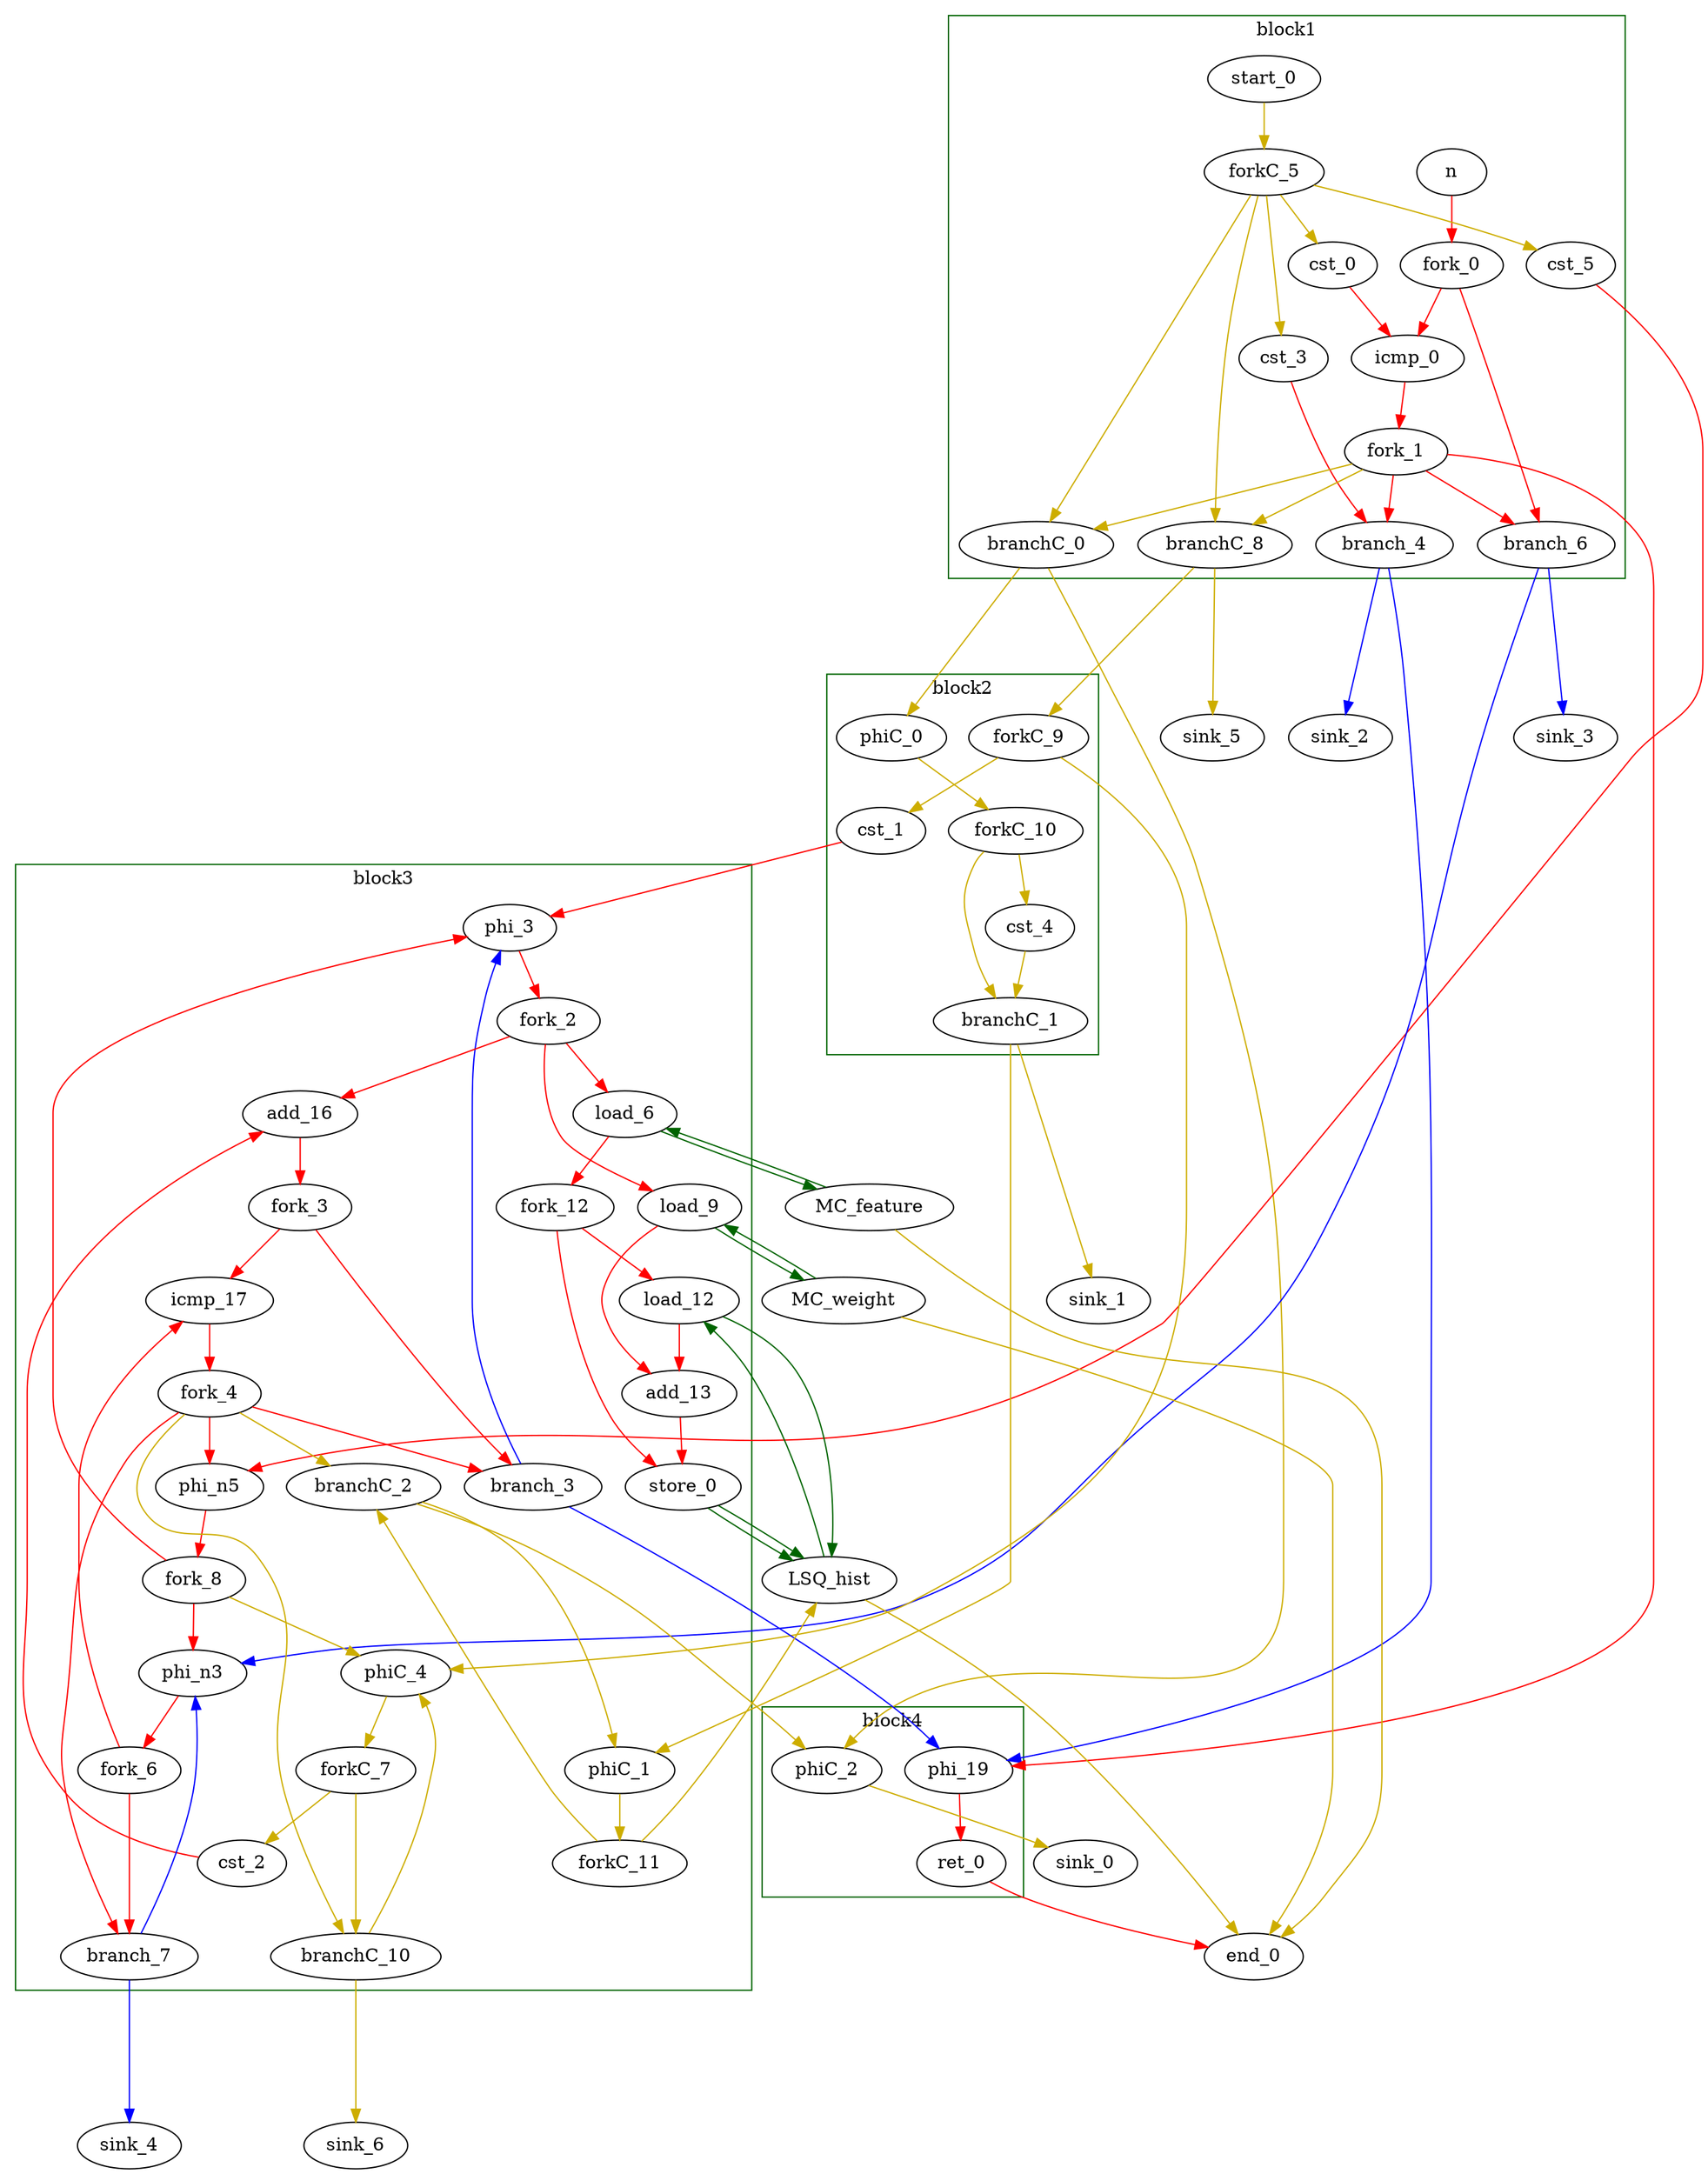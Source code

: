 Digraph G {
	splines=spline;
//DHLS version: 0.1.1" [shape = "none" pos = "20,20!"]

	subgraph cluster_0 {
	color = "darkgreen";
		label = "block1";
		"n" [type = "Entry", bbID= 1, in = "in1:32", out = "out1:32"];
		"cst_0" [type = "Constant", bbID= 1, in = "in1:32", out = "out1:32", value = "0x00000000"];
		"icmp_0" [type = "Operator", bbID= 1, op = "icmp_sgt_op", in = "in1:32 in2:32 ", out = "out1:1 ", delay=1.530, latency=0, II=1];
		"cst_3" [type = "Constant", bbID= 1, in = "in1:32", out = "out1:32", value = "0x00000000"];
		"start_0" [type = "Entry", control= "true", bbID= 1, in = "in1:0", out = "out1:0"];
		"branchC_0" [type = "Branch", bbID= 1,  in = "in1:0 in2?:1", out = "out1+:0 out2-:0"];
		"cst_5" [type = "Constant", bbID= 1, in = "in1:32", out = "out1:32", value = "0x00000001"];
		"branch_4" [type = "Branch", bbID= 1,  in = "in1:32 in2?:1", out = "out1+:32 out2-:32"];
		"branch_6" [type = "Branch", bbID= 1,  in = "in1:32 in2?:1*i", out = "out1+:32 out2-:32"];
		"branchC_8" [type = "Branch", bbID= 1,  in = "in1:0 in2?:1*i", out = "out1+:0 out2-:0"];
		"fork_0" [type = "Fork", bbID= 1, in = "in1:32", out = "out1:32 out2:32 "];
		"fork_1" [type = "Fork", bbID= 1, in = "in1:32", out = "out1:32 out2:32 out3:32 out4:32 out5:32 "];
		"forkC_5" [type = "Fork", bbID= 1, in = "in1:0", out = "out1:0 out2:0 out3:0 out4:0 out5:0 "];

	}

	subgraph cluster_1 {
	color = "darkgreen";
		label = "block2";
		"cst_1" [type = "Constant", bbID= 2, in = "in1:32", out = "out1:32", value = "0x00000000"];
		"phiC_0" [type = "Merge", bbID= 2, in = "in1:0 ", out = "out1:0", delay=0.166];
		"branchC_1" [type = "Branch", bbID= 2,  in = "in1:0 in2?:1", out = "out1+:0 out2-:0"];
		"cst_4" [type = "Constant", bbID= 2, in = "in1:32", out = "out1:32", value = "0x00000001"];
		"forkC_9" [type = "Fork", bbID= 2, in = "in1:0", out = "out1:0 out2:0 "];
		"forkC_10" [type = "Fork", bbID= 2, in = "in1:0", out = "out1:0 out2:0 "];

	}

	subgraph cluster_2 {
	color = "darkgreen";
		label = "block3";
		"phi_3" [type = "Mux", bbID= 3, in = "in1?:1 in2:32 in3:32 ", out = "out1:32", delay=0.366];
		"load_6" [type = "Operator", bbID= 3, op = "mc_load_op",bbID= 3, portId= 0, offset= 0, in = "in1:32 in2:32", out = "out1:32 out2:32 ", delay=0.000, latency=2, II=1];
		"load_9" [type = "Operator", bbID= 3, op = "mc_load_op",bbID= 3, portId= 0, offset= 0, in = "in1:32 in2:32", out = "out1:32 out2:32 ", delay=0.000, latency=2, II=1];
		"load_12" [type = "Operator", bbID= 3, op = "lsq_load_op",bbID= 3, portId= 0, offset= 0, in = "in1:32 in2:32", out = "out1:32 out2:32 ", delay=0.000, latency=5, II=1];
		"add_13" [type = "Operator", bbID= 3, op = "add_op", in = "in1:32 in2:32 ", out = "out1:32 ", delay=1.693, latency=0, II=1];
		"store_0" [type = "Operator", bbID= 3, op = "lsq_store_op",bbID= 3, portId= 0, offset= 1, in = "in1:32 in2:32 ", out = "out1:32 out2:32", delay=0.000, latency=0, II=1];
		"cst_2" [type = "Constant", bbID= 3, in = "in1:32", out = "out1:32", value = "0x00000001"];
		"add_16" [type = "Operator", bbID= 3, op = "add_op", in = "in1:32 in2:32 ", out = "out1:32 ", delay=1.693, latency=0, II=1];
		"icmp_17" [type = "Operator", bbID= 3, op = "icmp_slt_op", in = "in1:32 in2:32 ", out = "out1:1 ", delay=1.530, latency=0, II=1];
		"phiC_1" [type = "Merge", bbID= 3, in = "in1:0 in2:0 ", out = "out1:0", delay=0.166];
		"branchC_2" [type = "Branch", bbID= 3,  in = "in1:0 in2?:1", out = "out1+:0 out2-:0"];
		"phi_n3" [type = "Mux", bbID= 3, in = "in1?:1 in2:32 in3:32 ", out = "out1:32", delay=0.366];
		"phiC_4" [type = "Mux", bbID= 3, in = "in1?:1 in2:0 in3:0 ", out = "out1:0", delay=0.166];
		"branch_3" [type = "Branch", bbID= 3,  in = "in1:32 in2?:1*i", out = "out1+:32 out2-:32"];
		"phi_n5" [type = "Merge", bbID= 3, in = "in1:32 in2:32*i ", out = "out1:32", delay=0.366];
		"branch_7" [type = "Branch", bbID= 3,  in = "in1:32 in2?:1*i", out = "out1+:32 out2-:32"];
		"branchC_10" [type = "Branch", bbID= 3,  in = "in1:0 in2?:1*i", out = "out1+:0 out2-:0"];
		"fork_2" [type = "Fork", bbID= 3, in = "in1:32", out = "out1:32 out2:32 out3:32 "];
		"fork_3" [type = "Fork", bbID= 3, in = "in1:32", out = "out1:32 out2:32 "];
		"fork_4" [type = "Fork", bbID= 3, in = "in1:32", out = "out1:32 out2:32 out3:32 out4:32 out5:32 "];
		"fork_6" [type = "Fork", bbID= 3, in = "in1:32", out = "out1:32 out2:32 "];
		"forkC_7" [type = "Fork", bbID= 3, in = "in1:0", out = "out1:0 out2:0 "];
		"fork_8" [type = "Fork", bbID= 3, in = "in1:32", out = "out1:32 out2:32 out3:32 "];
		"forkC_11" [type = "Fork", bbID= 3, in = "in1:0", out = "out1:0 out2:0 "];
		"fork_12" [type = "Fork", bbID= 3, in = "in1:32", out = "out1:32 out2:32 "];

	}

	subgraph cluster_3 {
	color = "darkgreen";
		label = "block4";
		"phi_19" [type = "Mux", bbID= 4, in = "in1?:1 in2:32 in3:32 ", out = "out1:32", delay=0.366];
		"ret_0" [type = "Operator", bbID= 4, op = "ret_op", in = "in1:32 ", out = "out1:32 ", delay=0.000, latency=0, II=1];
		"phiC_2" [type = "Merge", bbID= 4, in = "in1:0 in2:0 ", out = "out1:0", delay=0.166];

	}
	"sink_0" [type = "Sink", bbID= 0, in = "in1:0"];
	"sink_1" [type = "Sink", bbID= 0, in = "in1:0"];
	"LSQ_hist" [type = "LSQ", bbID= 0, in = "in1:0*c0 in2:32*l0a in3:32*s0a in4:32*s0d ", out = "out1:32*l0d out2:0*e ", memory = "hist", bbcount = 1, ldcount = 1, stcount = 1, fifoDepth = 16, numLoads = "{1}", numStores = "{1}", loadOffsets = "{{0;0;0;0;0;0;0;0;0;0;0;0;0;0;0;0}}", storeOffsets = "{{1;0;0;0;0;0;0;0;0;0;0;0;0;0;0;0}}", loadPorts = "{{0;0;0;0;0;0;0;0;0;0;0;0;0;0;0;0}}", storePorts = "{{0;0;0;0;0;0;0;0;0;0;0;0;0;0;0;0}}"];
	"MC_feature" [type = "MC", bbID= 0, in = "in1:32*l0a ", out = "out1:32*l0d out2:0*e ", memory = "feature", bbcount = 0, ldcount = 1, stcount = 0];
	"MC_weight" [type = "MC", bbID= 0, in = "in1:32*l0a ", out = "out1:32*l0d out2:0*e ", memory = "weight", bbcount = 0, ldcount = 1, stcount = 0];
	"sink_2" [type = "Sink", bbID= 0, in = "in1:32"];
	"sink_3" [type = "Sink", bbID= 0, in = "in1:32"];
	"sink_4" [type = "Sink", bbID= 0, in = "in1:32"];
	"sink_5" [type = "Sink", bbID= 0, in = "in1:0"];
	"sink_6" [type = "Sink", bbID= 0, in = "in1:0"];
	"end_0" [type = "Exit", bbID= 0, in = "in1:0*e in2:0*e in3:0*e in4:32 ", out = "out1:32"];

	"load_6" -> "MC_feature" [color = "darkgreen", mem_address = "true", from = "out2", to = "in1"];
	"MC_feature" -> "load_6" [color = "darkgreen", mem_address = "false", from = "out1", to = "in1"];
	"load_9" -> "MC_weight" [color = "darkgreen", mem_address = "true", from = "out2", to = "in1"];
	"MC_weight" -> "load_9" [color = "darkgreen", mem_address = "false", from = "out1", to = "in1"];
	"load_12" -> "LSQ_hist" [color = "darkgreen", mem_address = "true", from = "out2", to = "in2"];
	"LSQ_hist" -> "load_12" [color = "darkgreen", mem_address = "false", from = "out1", to = "in1"];
	"store_0" -> "LSQ_hist" [color = "darkgreen", mem_address = "true", from = "out2", to = "in3"];
	"store_0" -> "LSQ_hist" [color = "darkgreen", mem_address = "false", from = "out1", to = "in4"];
	"LSQ_hist" -> "end_0" [color = "gold3", from = "out2", to = "in1"];
	"MC_feature" -> "end_0" [color = "gold3", from = "out2", to = "in2"];
	"MC_weight" -> "end_0" [color = "gold3", from = "out2", to = "in3"];
	"n" -> "fork_0" [color = "red", from = "out1", to = "in1"];
	"cst_0" -> "icmp_0" [color = "red", from = "out1", to = "in2"];
	"icmp_0" -> "fork_1" [color = "red", from = "out1", to = "in1"];
	"cst_1" -> "phi_3" [color = "red", from = "out1", to = "in3"];
	"phi_3" -> "fork_2" [color = "red", from = "out1", to = "in1"];
	"load_6" -> "fork_12" [color = "red", from = "out1", to = "in1"];
	"load_9" -> "add_13" [color = "red", from = "out1", to = "in2"];
	"load_12" -> "add_13" [color = "red", from = "out1", to = "in1"];
	"add_13" -> "store_0" [color = "red", from = "out1", to = "in1"];
	"cst_2" -> "add_16" [color = "red", from = "out1", to = "in2"];
	"add_16" -> "fork_3" [color = "red", from = "out1", to = "in1"];
	"icmp_17" -> "fork_4" [color = "red", from = "out1", to = "in1"];
	"cst_3" -> "branch_4" [color = "red", from = "out1", to = "in1"];
	"phi_19" -> "ret_0" [color = "red", from = "out1", to = "in1"];
	"ret_0" -> "end_0" [color = "red", from = "out1", to = "in4"];
	"start_0" -> "forkC_5" [color = "gold3", from = "out1", to = "in1"];
	"branchC_0" -> "phiC_0" [color = "gold3", minlen = 3, from = "out1", to = "in1"];
	"branchC_0" -> "phiC_2" [color = "gold3", minlen = 3, from = "out2", to = "in1"];
	"phiC_0" -> "forkC_10" [color = "gold3", from = "out1", to = "in1"];
	"branchC_1" -> "phiC_1" [color = "gold3", minlen = 3, from = "out1", to = "in1"];
	"branchC_1" -> "sink_1" [color = "gold3", minlen = 3, from = "out2", to = "in1"];
	"cst_4" -> "branchC_1" [color = "gold3", from = "out1", to = "in2"];
	"phiC_1" -> "forkC_11" [color = "gold3", from = "out1", to = "in1"];
	"branchC_2" -> "phiC_1" [color = "gold3", minlen = 3, from = "out1", to = "in2"];
	"branchC_2" -> "phiC_2" [color = "gold3", minlen = 3, from = "out2", to = "in2"];
	"phiC_2" -> "sink_0" [color = "gold3", from = "out1", to = "in1"];
	"phi_n3" -> "fork_6" [color = "red", from = "out1", to = "in1"];
	"phiC_4" -> "forkC_7" [color = "gold3", from = "out1", to = "in1"];
	"branch_3" -> "phi_19" [color = "blue", minlen = 3, from = "out1", to = "in3"];
	"branch_3" -> "phi_3" [color = "blue", minlen = 3, from = "out2", to = "in2"];
	"phi_n5" -> "fork_8" [color = "red", from = "out1", to = "in1"];
	"cst_5" -> "phi_n5" [color = "red", from = "out1", to = "in1"];
	"branch_4" -> "sink_2" [color = "blue", minlen = 3, from = "out1", to = "in1"];
	"branch_4" -> "phi_19" [color = "blue", minlen = 3, from = "out2", to = "in2"];
	"branch_6" -> "sink_3" [color = "blue", minlen = 3, from = "out1", to = "in1"];
	"branch_6" -> "phi_n3" [color = "blue", minlen = 3, from = "out2", to = "in3"];
	"branch_7" -> "sink_4" [color = "blue", minlen = 3, from = "out1", to = "in1"];
	"branch_7" -> "phi_n3" [color = "blue", minlen = 3, from = "out2", to = "in2"];
	"branchC_8" -> "sink_5" [color = "gold3", minlen = 3, from = "out1", to = "in1"];
	"branchC_8" -> "forkC_9" [color = "gold3", minlen = 3, from = "out2", to = "in1"];
	"branchC_10" -> "sink_6" [color = "gold3", minlen = 3, from = "out1", to = "in1"];
	"branchC_10" -> "phiC_4" [color = "gold3", minlen = 3, from = "out2", to = "in2"];
	"forkC_9" -> "cst_1" [color = "gold3", from = "out1", to = "in1"];
	"forkC_9" -> "phiC_4" [color = "gold3", from = "out2", to = "in3"];
	"fork_0" -> "icmp_0" [color = "red", from = "out1", to = "in1"];
	"fork_0" -> "branch_6" [color = "red", from = "out2", to = "in1"];
	"fork_1" -> "branch_4" [color = "red", from = "out1", to = "in2"];
	"fork_1" -> "branch_6" [color = "red", from = "out2", to = "in2"];
	"fork_1" -> "branchC_8" [color = "gold3", from = "out3", to = "in2"];
	"fork_1" -> "phi_19" [color = "red", from = "out4", to = "in1"];
	"fork_1" -> "branchC_0" [color = "gold3", from = "out5", to = "in2"];
	"fork_2" -> "add_16" [color = "red", from = "out1", to = "in1"];
	"fork_2" -> "load_6" [color = "red", from = "out2", to = "in2"];
	"fork_2" -> "load_9" [color = "red", from = "out3", to = "in2"];
	"fork_3" -> "icmp_17" [color = "red", from = "out1", to = "in1"];
	"fork_3" -> "branch_3" [color = "red", from = "out2", to = "in1"];
	"fork_4" -> "branch_3" [color = "red", from = "out1", to = "in2"];
	"fork_4" -> "phi_n5" [color = "red", from = "out2", to = "in2"];
	"fork_4" -> "branch_7" [color = "red", from = "out3", to = "in2"];
	"fork_4" -> "branchC_10" [color = "gold3", from = "out4", to = "in2"];
	"fork_4" -> "branchC_2" [color = "gold3", from = "out5", to = "in2"];
	"forkC_5" -> "cst_0" [color = "gold3", from = "out1", to = "in1"];
	"forkC_5" -> "branchC_8" [color = "gold3", from = "out2", to = "in1"];
	"forkC_5" -> "cst_3" [color = "gold3", from = "out3", to = "in1"];
	"forkC_5" -> "cst_5" [color = "gold3", from = "out4", to = "in1"];
	"forkC_5" -> "branchC_0" [color = "gold3", from = "out5", to = "in1"];
	"fork_6" -> "icmp_17" [color = "red", from = "out1", to = "in2"];
	"fork_6" -> "branch_7" [color = "red", from = "out2", to = "in1"];
	"forkC_7" -> "cst_2" [color = "gold3", from = "out1", to = "in1"];
	"forkC_7" -> "branchC_10" [color = "gold3", from = "out2", to = "in1"];
	"fork_8" -> "phi_3" [color = "red", from = "out1", to = "in1"];
	"fork_8" -> "phi_n3" [color = "red", from = "out2", to = "in1"];
	"fork_8" -> "phiC_4" [color = "gold3", from = "out3", to = "in1"];
	"forkC_10" -> "branchC_1" [color = "gold3", from = "out1", to = "in1"];
	"forkC_10" -> "cst_4" [color = "gold3", from = "out2", to = "in1"];
	"forkC_11" -> "branchC_2" [color = "gold3", from = "out1", to = "in1"];
	"forkC_11" -> "LSQ_hist" [color = "gold3", from = "out2", to = "in1"];
	"fork_12" -> "load_12" [color = "red", from = "out1", to = "in2"];
	"fork_12" -> "store_0" [color = "red", from = "out2", to = "in2"];

}